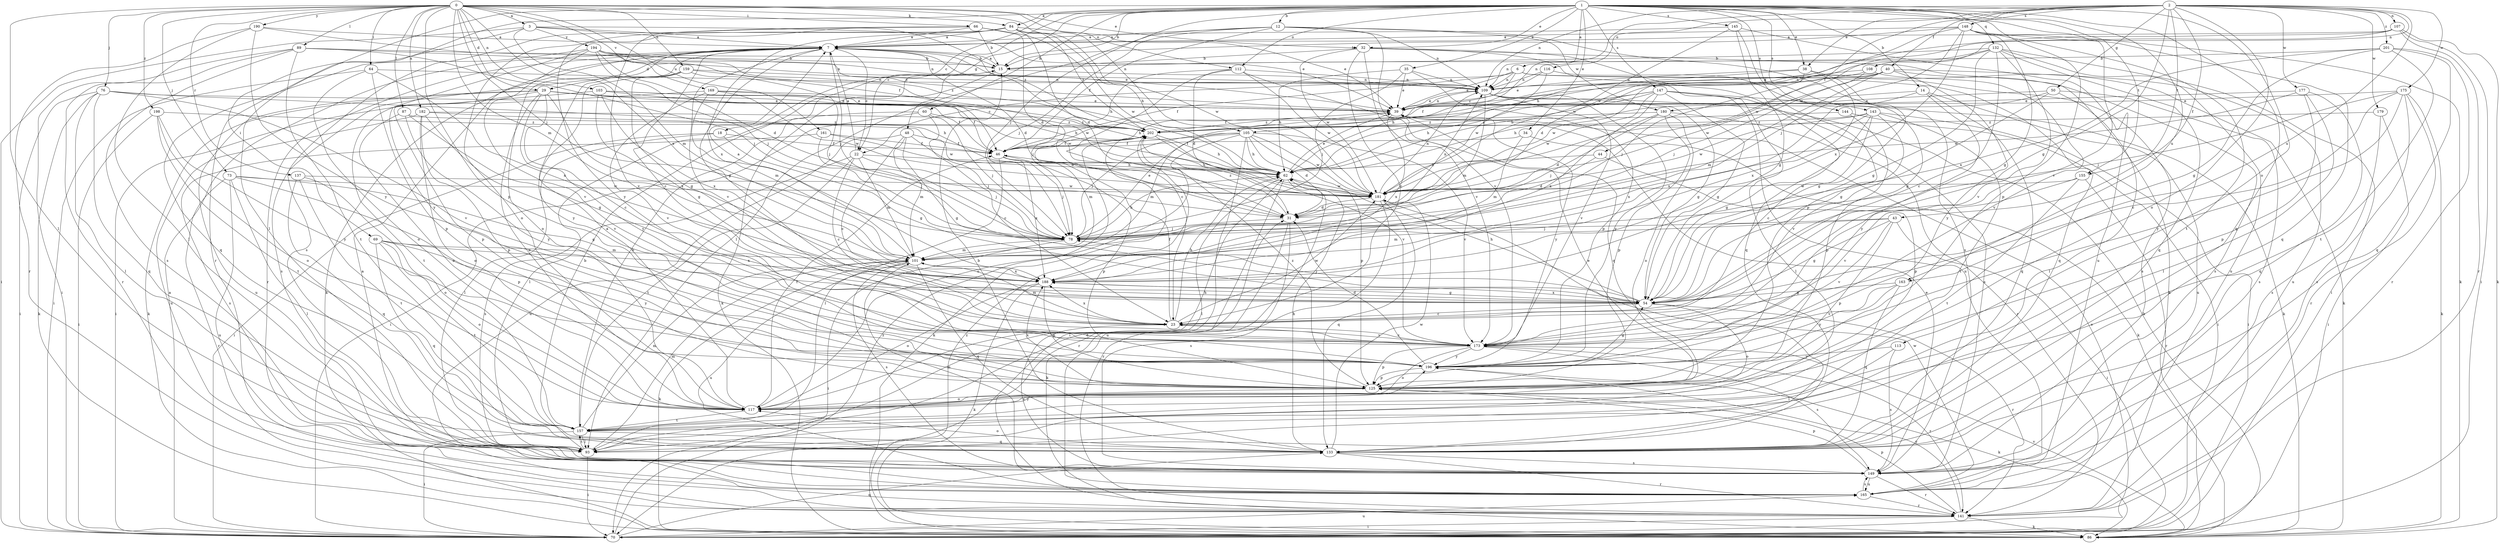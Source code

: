 strict digraph  {
0;
1;
2;
3;
6;
7;
12;
14;
15;
18;
22;
23;
29;
31;
32;
34;
35;
38;
39;
40;
43;
44;
46;
48;
50;
54;
60;
62;
64;
66;
69;
70;
73;
76;
78;
84;
86;
87;
89;
93;
101;
103;
105;
107;
108;
109;
112;
113;
116;
117;
125;
132;
133;
137;
141;
143;
144;
145;
147;
148;
149;
155;
157;
159;
161;
163;
165;
169;
173;
175;
177;
179;
180;
181;
182;
188;
190;
194;
196;
198;
201;
202;
0 -> 3  [label=a];
0 -> 29  [label=d];
0 -> 32  [label=e];
0 -> 64  [label=i];
0 -> 66  [label=i];
0 -> 73  [label=j];
0 -> 76  [label=j];
0 -> 78  [label=j];
0 -> 84  [label=k];
0 -> 87  [label=l];
0 -> 89  [label=l];
0 -> 93  [label=l];
0 -> 101  [label=m];
0 -> 103  [label=n];
0 -> 105  [label=n];
0 -> 112  [label=o];
0 -> 125  [label=p];
0 -> 137  [label=r];
0 -> 159  [label=u];
0 -> 161  [label=u];
0 -> 169  [label=v];
0 -> 182  [label=x];
0 -> 188  [label=x];
0 -> 190  [label=y];
0 -> 198  [label=z];
1 -> 6  [label=a];
1 -> 12  [label=b];
1 -> 14  [label=b];
1 -> 15  [label=b];
1 -> 18  [label=c];
1 -> 22  [label=c];
1 -> 32  [label=e];
1 -> 34  [label=e];
1 -> 35  [label=e];
1 -> 38  [label=e];
1 -> 48  [label=g];
1 -> 60  [label=h];
1 -> 78  [label=j];
1 -> 84  [label=k];
1 -> 93  [label=l];
1 -> 112  [label=o];
1 -> 113  [label=o];
1 -> 125  [label=p];
1 -> 132  [label=q];
1 -> 133  [label=q];
1 -> 141  [label=r];
1 -> 143  [label=s];
1 -> 144  [label=s];
1 -> 145  [label=s];
1 -> 147  [label=s];
1 -> 155  [label=t];
1 -> 163  [label=u];
1 -> 173  [label=v];
2 -> 38  [label=e];
2 -> 40  [label=f];
2 -> 43  [label=f];
2 -> 44  [label=f];
2 -> 50  [label=g];
2 -> 54  [label=g];
2 -> 105  [label=n];
2 -> 107  [label=n];
2 -> 108  [label=n];
2 -> 109  [label=n];
2 -> 116  [label=o];
2 -> 117  [label=o];
2 -> 148  [label=s];
2 -> 155  [label=t];
2 -> 163  [label=u];
2 -> 175  [label=w];
2 -> 177  [label=w];
2 -> 179  [label=w];
2 -> 201  [label=z];
3 -> 7  [label=a];
3 -> 39  [label=e];
3 -> 69  [label=i];
3 -> 70  [label=i];
3 -> 101  [label=m];
3 -> 194  [label=y];
3 -> 202  [label=z];
6 -> 22  [label=c];
6 -> 39  [label=e];
6 -> 46  [label=f];
6 -> 86  [label=k];
6 -> 109  [label=n];
6 -> 133  [label=q];
6 -> 149  [label=s];
6 -> 202  [label=z];
7 -> 15  [label=b];
7 -> 22  [label=c];
7 -> 23  [label=c];
7 -> 29  [label=d];
7 -> 31  [label=d];
7 -> 39  [label=e];
7 -> 54  [label=g];
7 -> 62  [label=h];
7 -> 78  [label=j];
7 -> 86  [label=k];
7 -> 117  [label=o];
7 -> 141  [label=r];
7 -> 173  [label=v];
12 -> 7  [label=a];
12 -> 46  [label=f];
12 -> 78  [label=j];
12 -> 93  [label=l];
12 -> 109  [label=n];
12 -> 149  [label=s];
12 -> 173  [label=v];
12 -> 180  [label=w];
14 -> 133  [label=q];
14 -> 165  [label=u];
14 -> 180  [label=w];
14 -> 188  [label=x];
14 -> 196  [label=y];
15 -> 7  [label=a];
15 -> 86  [label=k];
15 -> 109  [label=n];
18 -> 46  [label=f];
18 -> 54  [label=g];
18 -> 70  [label=i];
18 -> 93  [label=l];
22 -> 7  [label=a];
22 -> 23  [label=c];
22 -> 62  [label=h];
22 -> 78  [label=j];
22 -> 101  [label=m];
22 -> 149  [label=s];
22 -> 157  [label=t];
23 -> 46  [label=f];
23 -> 62  [label=h];
23 -> 101  [label=m];
23 -> 149  [label=s];
23 -> 173  [label=v];
23 -> 181  [label=w];
23 -> 188  [label=x];
29 -> 23  [label=c];
29 -> 39  [label=e];
29 -> 46  [label=f];
29 -> 86  [label=k];
29 -> 117  [label=o];
29 -> 157  [label=t];
29 -> 165  [label=u];
29 -> 181  [label=w];
29 -> 188  [label=x];
29 -> 196  [label=y];
31 -> 78  [label=j];
31 -> 86  [label=k];
31 -> 109  [label=n];
31 -> 149  [label=s];
31 -> 202  [label=z];
32 -> 15  [label=b];
32 -> 23  [label=c];
32 -> 86  [label=k];
32 -> 133  [label=q];
32 -> 165  [label=u];
32 -> 173  [label=v];
32 -> 181  [label=w];
34 -> 46  [label=f];
34 -> 86  [label=k];
34 -> 101  [label=m];
35 -> 39  [label=e];
35 -> 62  [label=h];
35 -> 78  [label=j];
35 -> 109  [label=n];
35 -> 125  [label=p];
38 -> 54  [label=g];
38 -> 62  [label=h];
38 -> 78  [label=j];
38 -> 109  [label=n];
38 -> 188  [label=x];
39 -> 109  [label=n];
39 -> 188  [label=x];
39 -> 196  [label=y];
39 -> 202  [label=z];
40 -> 46  [label=f];
40 -> 78  [label=j];
40 -> 101  [label=m];
40 -> 109  [label=n];
40 -> 149  [label=s];
40 -> 165  [label=u];
40 -> 181  [label=w];
40 -> 196  [label=y];
43 -> 54  [label=g];
43 -> 70  [label=i];
43 -> 78  [label=j];
43 -> 101  [label=m];
43 -> 125  [label=p];
43 -> 173  [label=v];
44 -> 31  [label=d];
44 -> 62  [label=h];
44 -> 125  [label=p];
46 -> 62  [label=h];
46 -> 78  [label=j];
46 -> 93  [label=l];
46 -> 125  [label=p];
46 -> 188  [label=x];
48 -> 23  [label=c];
48 -> 46  [label=f];
48 -> 54  [label=g];
48 -> 78  [label=j];
48 -> 101  [label=m];
48 -> 165  [label=u];
50 -> 39  [label=e];
50 -> 54  [label=g];
50 -> 62  [label=h];
50 -> 93  [label=l];
50 -> 149  [label=s];
54 -> 23  [label=c];
54 -> 62  [label=h];
54 -> 78  [label=j];
54 -> 117  [label=o];
54 -> 141  [label=r];
54 -> 188  [label=x];
60 -> 23  [label=c];
60 -> 70  [label=i];
60 -> 78  [label=j];
60 -> 93  [label=l];
60 -> 202  [label=z];
62 -> 39  [label=e];
62 -> 93  [label=l];
62 -> 141  [label=r];
62 -> 165  [label=u];
62 -> 181  [label=w];
64 -> 70  [label=i];
64 -> 109  [label=n];
64 -> 117  [label=o];
64 -> 125  [label=p];
64 -> 188  [label=x];
66 -> 7  [label=a];
66 -> 15  [label=b];
66 -> 31  [label=d];
66 -> 173  [label=v];
66 -> 181  [label=w];
66 -> 196  [label=y];
69 -> 101  [label=m];
69 -> 117  [label=o];
69 -> 133  [label=q];
69 -> 157  [label=t];
69 -> 188  [label=x];
69 -> 196  [label=y];
70 -> 7  [label=a];
70 -> 39  [label=e];
70 -> 133  [label=q];
70 -> 165  [label=u];
70 -> 202  [label=z];
73 -> 54  [label=g];
73 -> 93  [label=l];
73 -> 125  [label=p];
73 -> 141  [label=r];
73 -> 165  [label=u];
73 -> 181  [label=w];
76 -> 39  [label=e];
76 -> 62  [label=h];
76 -> 70  [label=i];
76 -> 86  [label=k];
76 -> 93  [label=l];
76 -> 133  [label=q];
76 -> 173  [label=v];
78 -> 39  [label=e];
78 -> 62  [label=h];
78 -> 70  [label=i];
78 -> 101  [label=m];
84 -> 7  [label=a];
84 -> 31  [label=d];
84 -> 39  [label=e];
84 -> 62  [label=h];
84 -> 117  [label=o];
84 -> 149  [label=s];
84 -> 181  [label=w];
84 -> 188  [label=x];
84 -> 202  [label=z];
86 -> 173  [label=v];
86 -> 202  [label=z];
87 -> 54  [label=g];
87 -> 117  [label=o];
87 -> 196  [label=y];
87 -> 202  [label=z];
89 -> 15  [label=b];
89 -> 70  [label=i];
89 -> 78  [label=j];
89 -> 109  [label=n];
89 -> 141  [label=r];
89 -> 149  [label=s];
89 -> 157  [label=t];
93 -> 15  [label=b];
93 -> 31  [label=d];
93 -> 70  [label=i];
93 -> 101  [label=m];
93 -> 157  [label=t];
101 -> 7  [label=a];
101 -> 86  [label=k];
101 -> 133  [label=q];
101 -> 149  [label=s];
101 -> 165  [label=u];
101 -> 188  [label=x];
103 -> 39  [label=e];
103 -> 46  [label=f];
103 -> 54  [label=g];
103 -> 62  [label=h];
103 -> 70  [label=i];
103 -> 188  [label=x];
105 -> 31  [label=d];
105 -> 46  [label=f];
105 -> 62  [label=h];
105 -> 70  [label=i];
105 -> 78  [label=j];
105 -> 101  [label=m];
105 -> 117  [label=o];
105 -> 125  [label=p];
105 -> 173  [label=v];
105 -> 181  [label=w];
107 -> 7  [label=a];
107 -> 70  [label=i];
107 -> 86  [label=k];
107 -> 141  [label=r];
107 -> 181  [label=w];
107 -> 202  [label=z];
108 -> 62  [label=h];
108 -> 109  [label=n];
108 -> 173  [label=v];
108 -> 181  [label=w];
109 -> 39  [label=e];
109 -> 54  [label=g];
109 -> 86  [label=k];
109 -> 101  [label=m];
109 -> 173  [label=v];
109 -> 196  [label=y];
112 -> 23  [label=c];
112 -> 31  [label=d];
112 -> 78  [label=j];
112 -> 109  [label=n];
112 -> 133  [label=q];
112 -> 181  [label=w];
113 -> 93  [label=l];
113 -> 149  [label=s];
113 -> 196  [label=y];
116 -> 39  [label=e];
116 -> 54  [label=g];
116 -> 109  [label=n];
116 -> 181  [label=w];
117 -> 7  [label=a];
117 -> 39  [label=e];
117 -> 46  [label=f];
117 -> 62  [label=h];
117 -> 157  [label=t];
125 -> 117  [label=o];
125 -> 188  [label=x];
125 -> 202  [label=z];
132 -> 15  [label=b];
132 -> 23  [label=c];
132 -> 31  [label=d];
132 -> 54  [label=g];
132 -> 70  [label=i];
132 -> 109  [label=n];
132 -> 133  [label=q];
132 -> 165  [label=u];
132 -> 173  [label=v];
133 -> 15  [label=b];
133 -> 62  [label=h];
133 -> 117  [label=o];
133 -> 141  [label=r];
133 -> 149  [label=s];
133 -> 181  [label=w];
137 -> 117  [label=o];
137 -> 133  [label=q];
137 -> 157  [label=t];
137 -> 181  [label=w];
141 -> 70  [label=i];
141 -> 86  [label=k];
141 -> 125  [label=p];
141 -> 196  [label=y];
143 -> 23  [label=c];
143 -> 54  [label=g];
143 -> 70  [label=i];
143 -> 157  [label=t];
143 -> 173  [label=v];
143 -> 181  [label=w];
143 -> 188  [label=x];
143 -> 202  [label=z];
144 -> 70  [label=i];
144 -> 125  [label=p];
144 -> 202  [label=z];
145 -> 7  [label=a];
145 -> 54  [label=g];
145 -> 125  [label=p];
145 -> 165  [label=u];
145 -> 181  [label=w];
147 -> 39  [label=e];
147 -> 46  [label=f];
147 -> 54  [label=g];
147 -> 62  [label=h];
147 -> 86  [label=k];
147 -> 93  [label=l];
147 -> 149  [label=s];
147 -> 181  [label=w];
147 -> 188  [label=x];
148 -> 7  [label=a];
148 -> 15  [label=b];
148 -> 54  [label=g];
148 -> 62  [label=h];
148 -> 78  [label=j];
148 -> 86  [label=k];
148 -> 133  [label=q];
148 -> 157  [label=t];
148 -> 188  [label=x];
149 -> 39  [label=e];
149 -> 101  [label=m];
149 -> 125  [label=p];
149 -> 141  [label=r];
149 -> 165  [label=u];
155 -> 141  [label=r];
155 -> 157  [label=t];
155 -> 173  [label=v];
155 -> 181  [label=w];
157 -> 15  [label=b];
157 -> 70  [label=i];
157 -> 93  [label=l];
157 -> 101  [label=m];
157 -> 133  [label=q];
157 -> 196  [label=y];
159 -> 54  [label=g];
159 -> 78  [label=j];
159 -> 109  [label=n];
159 -> 149  [label=s];
159 -> 181  [label=w];
159 -> 196  [label=y];
161 -> 46  [label=f];
161 -> 78  [label=j];
161 -> 149  [label=s];
161 -> 181  [label=w];
163 -> 54  [label=g];
163 -> 133  [label=q];
163 -> 173  [label=v];
163 -> 196  [label=y];
165 -> 7  [label=a];
165 -> 141  [label=r];
165 -> 149  [label=s];
165 -> 181  [label=w];
169 -> 39  [label=e];
169 -> 62  [label=h];
169 -> 101  [label=m];
169 -> 125  [label=p];
169 -> 173  [label=v];
169 -> 181  [label=w];
173 -> 23  [label=c];
173 -> 117  [label=o];
173 -> 125  [label=p];
173 -> 141  [label=r];
173 -> 149  [label=s];
173 -> 196  [label=y];
175 -> 23  [label=c];
175 -> 39  [label=e];
175 -> 78  [label=j];
175 -> 86  [label=k];
175 -> 141  [label=r];
175 -> 149  [label=s];
175 -> 196  [label=y];
177 -> 39  [label=e];
177 -> 93  [label=l];
177 -> 125  [label=p];
177 -> 133  [label=q];
177 -> 181  [label=w];
179 -> 70  [label=i];
179 -> 149  [label=s];
179 -> 202  [label=z];
180 -> 31  [label=d];
180 -> 78  [label=j];
180 -> 117  [label=o];
180 -> 125  [label=p];
180 -> 141  [label=r];
180 -> 202  [label=z];
181 -> 31  [label=d];
181 -> 109  [label=n];
181 -> 133  [label=q];
181 -> 141  [label=r];
182 -> 117  [label=o];
182 -> 125  [label=p];
182 -> 165  [label=u];
182 -> 173  [label=v];
182 -> 181  [label=w];
182 -> 202  [label=z];
188 -> 54  [label=g];
188 -> 86  [label=k];
188 -> 117  [label=o];
188 -> 125  [label=p];
190 -> 7  [label=a];
190 -> 46  [label=f];
190 -> 93  [label=l];
190 -> 141  [label=r];
190 -> 196  [label=y];
194 -> 15  [label=b];
194 -> 31  [label=d];
194 -> 39  [label=e];
194 -> 78  [label=j];
194 -> 109  [label=n];
194 -> 133  [label=q];
194 -> 173  [label=v];
194 -> 196  [label=y];
194 -> 202  [label=z];
196 -> 31  [label=d];
196 -> 54  [label=g];
196 -> 86  [label=k];
196 -> 125  [label=p];
198 -> 70  [label=i];
198 -> 117  [label=o];
198 -> 157  [label=t];
198 -> 196  [label=y];
198 -> 202  [label=z];
201 -> 15  [label=b];
201 -> 54  [label=g];
201 -> 133  [label=q];
201 -> 141  [label=r];
201 -> 157  [label=t];
201 -> 188  [label=x];
202 -> 46  [label=f];
202 -> 62  [label=h];
202 -> 86  [label=k];
202 -> 101  [label=m];
202 -> 173  [label=v];
}

